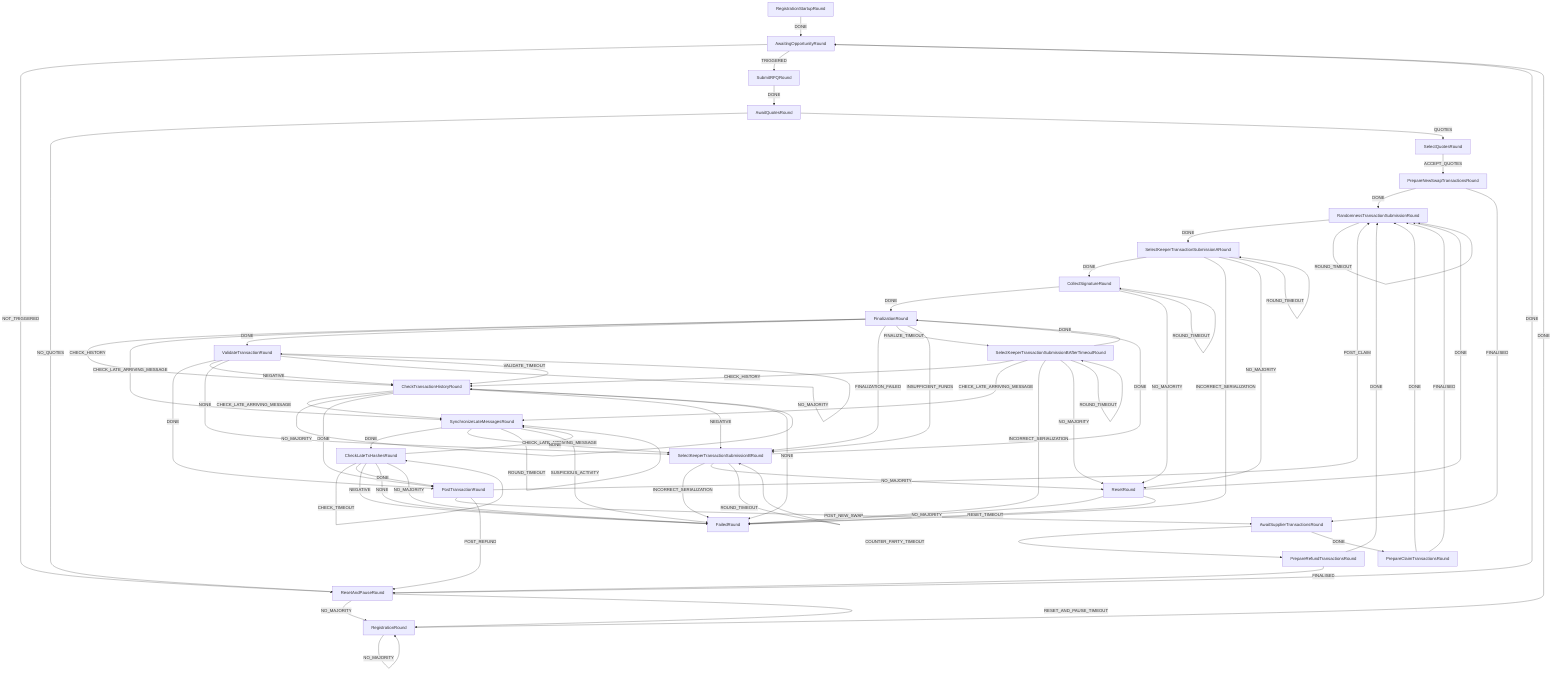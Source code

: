 graph TD
  RegistrationStartupRound
  AwaitQuotesRound
  AwaitSupplierTransactionsRound
  AwaitingOpportunityRound
  CheckLateTxHashesRound
  CheckTransactionHistoryRound
  CollectSignatureRound
  FailedRound
  FinalizationRound
  PostTransactionRound
  PrepareClaimTransactionsRound
  PrepareNewSwapTransactionsRound
  PrepareRefundTransactionsRound
  RandomnessTransactionSubmissionRound
  RegistrationRound
  RegistrationStartupRound
  ResetAndPauseRound
  ResetRound
  SelectKeeperTransactionSubmissionARound
  SelectKeeperTransactionSubmissionBAfterTimeoutRound
  SelectKeeperTransactionSubmissionBRound
  SelectQuotesRound
  SubmitRFQRound
  SynchronizeLateMessagesRound
  ValidateTransactionRound
  AwaitQuotesRound -->|NO_QUOTES| ResetAndPauseRound
  AwaitQuotesRound -->|QUOTES| SelectQuotesRound
  AwaitSupplierTransactionsRound -->|COUNTER_PARTY_TIMEOUT| PrepareRefundTransactionsRound
  AwaitSupplierTransactionsRound -->|DONE| PrepareClaimTransactionsRound
  AwaitingOpportunityRound -->|NOT_TRIGGERED| ResetAndPauseRound
  AwaitingOpportunityRound -->|TRIGGERED| SubmitRFQRound
  CheckLateTxHashesRound -->|CHECK_LATE_ARRIVING_MESSAGE| SynchronizeLateMessagesRound
  CheckLateTxHashesRound -->|CHECK_TIMEOUT| CheckLateTxHashesRound
  CheckLateTxHashesRound -->|DONE| PostTransactionRound
  CheckLateTxHashesRound -->|NEGATIVE| FailedRound
  CheckLateTxHashesRound -->|NONE| FailedRound
  CheckLateTxHashesRound -->|NO_MAJORITY| FailedRound
  CheckTransactionHistoryRound -->|CHECK_LATE_ARRIVING_MESSAGE| SynchronizeLateMessagesRound
  CheckTransactionHistoryRound -->|CHECK_TIMEOUT| CheckTransactionHistoryRound
  CheckTransactionHistoryRound -->|DONE| PostTransactionRound
  CheckTransactionHistoryRound -->|NEGATIVE| SelectKeeperTransactionSubmissionBRound
  CheckTransactionHistoryRound -->|NONE| FailedRound
  CheckTransactionHistoryRound -->|NO_MAJORITY| CheckTransactionHistoryRound
  CollectSignatureRound -->|DONE| FinalizationRound
  CollectSignatureRound -->|NO_MAJORITY| ResetRound
  CollectSignatureRound -->|ROUND_TIMEOUT| CollectSignatureRound
  FinalizationRound -->|CHECK_HISTORY| CheckTransactionHistoryRound
  FinalizationRound -->|CHECK_LATE_ARRIVING_MESSAGE| SynchronizeLateMessagesRound
  FinalizationRound -->|DONE| ValidateTransactionRound
  FinalizationRound -->|FINALIZATION_FAILED| SelectKeeperTransactionSubmissionBRound
  FinalizationRound -->|FINALIZE_TIMEOUT| SelectKeeperTransactionSubmissionBAfterTimeoutRound
  FinalizationRound -->|INSUFFICIENT_FUNDS| SelectKeeperTransactionSubmissionBRound
  PostTransactionRound -->|POST_CLAIM| RandomnessTransactionSubmissionRound
  PostTransactionRound -->|POST_NEW_SWAP| AwaitSupplierTransactionsRound
  PostTransactionRound -->|POST_REFUND| ResetAndPauseRound
  PrepareClaimTransactionsRound -->|DONE| RandomnessTransactionSubmissionRound
  PrepareClaimTransactionsRound -->|FINALISED| RandomnessTransactionSubmissionRound
  PrepareNewSwapTransactionsRound -->|DONE| RandomnessTransactionSubmissionRound
  PrepareNewSwapTransactionsRound -->|FINALISED| AwaitSupplierTransactionsRound
  PrepareRefundTransactionsRound -->|DONE| RandomnessTransactionSubmissionRound
  PrepareRefundTransactionsRound -->|FINALISED| ResetAndPauseRound
  RandomnessTransactionSubmissionRound -->|DONE| SelectKeeperTransactionSubmissionARound
  RandomnessTransactionSubmissionRound -->|NO_MAJORITY| RandomnessTransactionSubmissionRound
  RandomnessTransactionSubmissionRound -->|ROUND_TIMEOUT| RandomnessTransactionSubmissionRound
  RegistrationRound -->|DONE| AwaitingOpportunityRound
  RegistrationRound -->|NO_MAJORITY| RegistrationRound
  RegistrationStartupRound -->|DONE| AwaitingOpportunityRound
  ResetAndPauseRound -->|DONE| AwaitingOpportunityRound
  ResetAndPauseRound -->|NO_MAJORITY| RegistrationRound
  ResetAndPauseRound -->|RESET_AND_PAUSE_TIMEOUT| RegistrationRound
  ResetRound -->|DONE| RandomnessTransactionSubmissionRound
  ResetRound -->|NO_MAJORITY| FailedRound
  ResetRound -->|RESET_TIMEOUT| FailedRound
  SelectKeeperTransactionSubmissionARound -->|DONE| CollectSignatureRound
  SelectKeeperTransactionSubmissionARound -->|INCORRECT_SERIALIZATION| FailedRound
  SelectKeeperTransactionSubmissionARound -->|NO_MAJORITY| ResetRound
  SelectKeeperTransactionSubmissionARound -->|ROUND_TIMEOUT| SelectKeeperTransactionSubmissionARound
  SelectKeeperTransactionSubmissionBAfterTimeoutRound -->|CHECK_HISTORY| CheckTransactionHistoryRound
  SelectKeeperTransactionSubmissionBAfterTimeoutRound -->|CHECK_LATE_ARRIVING_MESSAGE| SynchronizeLateMessagesRound
  SelectKeeperTransactionSubmissionBAfterTimeoutRound -->|DONE| FinalizationRound
  SelectKeeperTransactionSubmissionBAfterTimeoutRound -->|INCORRECT_SERIALIZATION| FailedRound
  SelectKeeperTransactionSubmissionBAfterTimeoutRound -->|NO_MAJORITY| ResetRound
  SelectKeeperTransactionSubmissionBAfterTimeoutRound -->|ROUND_TIMEOUT| SelectKeeperTransactionSubmissionBAfterTimeoutRound
  SelectKeeperTransactionSubmissionBRound -->|DONE| FinalizationRound
  SelectKeeperTransactionSubmissionBRound -->|INCORRECT_SERIALIZATION| FailedRound
  SelectKeeperTransactionSubmissionBRound -->|NO_MAJORITY| ResetRound
  SelectKeeperTransactionSubmissionBRound -->|ROUND_TIMEOUT| SelectKeeperTransactionSubmissionBRound
  SelectQuotesRound -->|ACCEPT_QUOTES| PrepareNewSwapTransactionsRound
  SubmitRFQRound -->|DONE| AwaitQuotesRound
  SynchronizeLateMessagesRound -->|DONE| CheckLateTxHashesRound
  SynchronizeLateMessagesRound -->|NONE| SelectKeeperTransactionSubmissionBRound
  SynchronizeLateMessagesRound -->|ROUND_TIMEOUT| SynchronizeLateMessagesRound
  SynchronizeLateMessagesRound -->|SUSPICIOUS_ACTIVITY| FailedRound
  ValidateTransactionRound -->|DONE| PostTransactionRound
  ValidateTransactionRound -->|NEGATIVE| CheckTransactionHistoryRound
  ValidateTransactionRound -->|NONE| SelectKeeperTransactionSubmissionBRound
  ValidateTransactionRound -->|NO_MAJORITY| ValidateTransactionRound
  ValidateTransactionRound -->|VALIDATE_TIMEOUT| CheckTransactionHistoryRound